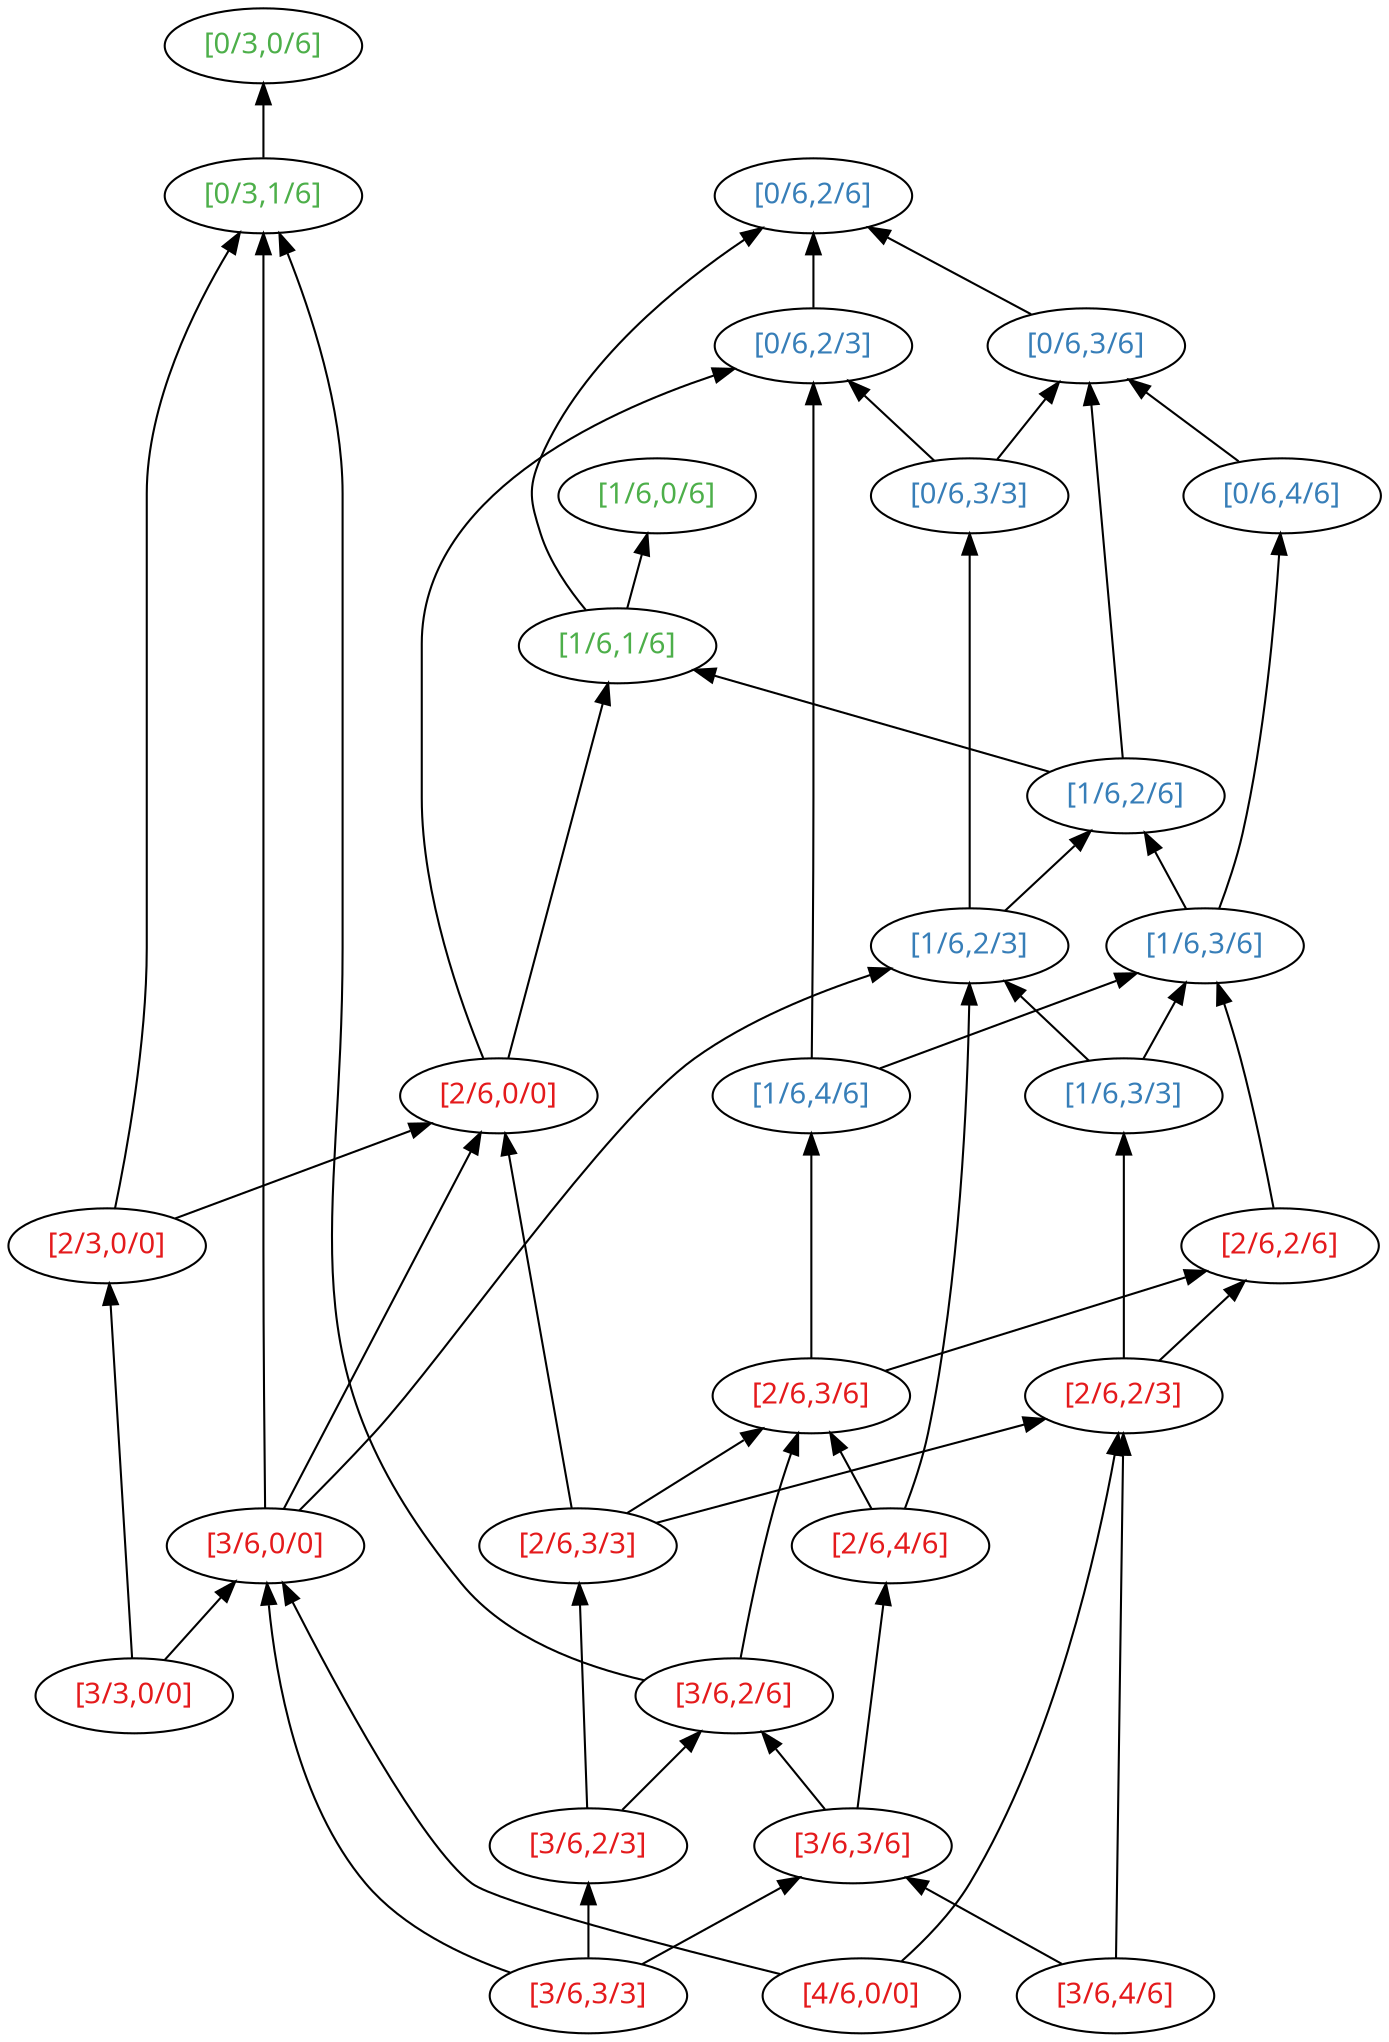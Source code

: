 strict digraph hasseD2 {
  rankdir=BT;
  node [colorscheme=set14, fontname="Helvetica:bold"];
  { rank=same;
    "[0/3,0/6]" [fontcolor=3];
  }
  { rank=same;
    "[0/3,1/6]" [fontcolor=3];
    "[0/6,2/6]" [fontcolor=2];
  }
  { rank=same;
    "[0/6,2/3]" [fontcolor=2];
    "[0/6,3/6]" [fontcolor=2];
  }
  { rank=same;
    "[0/6,3/3]" [fontcolor=2];
    "[0/6,4/6]" [fontcolor=2];
    "[1/6,0/6]" [fontcolor=3];
  }
  { rank=same;
    "[1/6,1/6]" [fontcolor=3];
  }
  { rank=same;
    "[1/6,2/6]" [fontcolor=2];
  }
  { rank=same;
    "[1/6,2/3]" [fontcolor=2];
    "[1/6,3/6]" [fontcolor=2];
  }
  { rank=same;
    "[1/6,3/3]" [fontcolor=2];
    "[1/6,4/6]" [fontcolor=2];
    "[2/6,0/0]" [fontcolor=1];
  }
  { rank=same;
    "[2/3,0/0]" [fontcolor=1];
    "[2/6,2/6]" [fontcolor=1];
  }
  { rank=same;
    "[2/6,2/3]" [fontcolor=1];
    "[2/6,3/6]" [fontcolor=1];
  }
  { rank=same;
    "[2/6,3/3]" [fontcolor=1];
    "[2/6,4/6]" [fontcolor=1];
    "[3/6,0/0]" [fontcolor=1];
  }
  { rank=same;
    "[3/3,0/0]" [fontcolor=1];
    "[3/6,2/6]" [fontcolor=1];
  }
  { rank=same;
    "[3/6,2/3]" [fontcolor=1];
    "[3/6,3/6]" [fontcolor=1];
  }
  { rank=same;
    "[3/6,3/3]" [fontcolor=1];
    "[3/6,4/6]" [fontcolor=1];
    "[4/6,0/0]" [fontcolor=1];
  }
  "[4/6,0/0]" -> "[3/6,0/0]";
  "[4/6,0/0]" -> "[2/6,2/3]";
  "[3/6,4/6]" -> "[3/6,3/6]";
  "[3/6,4/6]" -> "[2/6,2/3]";
  "[3/6,3/3]" -> "[3/6,3/6]";
  "[3/6,3/3]" -> "[3/6,2/3]";
  "[3/6,3/3]" -> "[3/6,0/0]";
  "[3/6,3/6]" -> "[3/6,2/6]";
  "[3/6,3/6]" -> "[2/6,4/6]";
  "[3/6,2/3]" -> "[3/6,2/6]";
  "[3/6,2/3]" -> "[2/6,3/3]";
  "[3/6,2/6]" -> "[2/6,3/6]";
  "[3/6,2/6]" -> "[0/3,1/6]";
  "[3/3,0/0]" -> "[3/6,0/0]";
  "[3/3,0/0]" -> "[2/3,0/0]";
  "[3/6,0/0]" -> "[2/6,0/0]";
  "[3/6,0/0]" -> "[1/6,2/3]";
  "[3/6,0/0]" -> "[0/3,1/6]";
  "[2/6,4/6]" -> "[2/6,3/6]";
  "[2/6,4/6]" -> "[1/6,2/3]";
  "[2/6,3/3]" -> "[2/6,3/6]";
  "[2/6,3/3]" -> "[2/6,2/3]";
  "[2/6,3/3]" -> "[2/6,0/0]";
  "[2/6,3/6]" -> "[2/6,2/6]";
  "[2/6,3/6]" -> "[1/6,4/6]";
  "[2/6,2/3]" -> "[2/6,2/6]";
  "[2/6,2/3]" -> "[1/6,3/3]";
  "[2/6,2/6]" -> "[1/6,3/6]";
  "[2/3,0/0]" -> "[2/6,0/0]";
  "[2/3,0/0]" -> "[0/3,1/6]";
  "[2/6,0/0]" -> "[1/6,1/6]";
  "[2/6,0/0]" -> "[0/6,2/3]";
  "[1/6,4/6]" -> "[1/6,3/6]";
  "[1/6,4/6]" -> "[0/6,2/3]";
  "[1/6,3/3]" -> "[1/6,3/6]";
  "[1/6,3/3]" -> "[1/6,2/3]";
  "[1/6,3/6]" -> "[1/6,2/6]";
  "[1/6,3/6]" -> "[0/6,4/6]";
  "[1/6,2/3]" -> "[1/6,2/6]";
  "[1/6,2/3]" -> "[0/6,3/3]";
  "[1/6,2/6]" -> "[1/6,1/6]";
  "[1/6,2/6]" -> "[0/6,3/6]";
  "[1/6,1/6]" -> "[1/6,0/6]";
  "[1/6,1/6]" -> "[0/6,2/6]";
  "[0/6,4/6]" -> "[0/6,3/6]";
  "[0/6,3/3]" -> "[0/6,3/6]";
  "[0/6,3/3]" -> "[0/6,2/3]";
  "[0/6,3/6]" -> "[0/6,2/6]";
  "[0/6,2/3]" -> "[0/6,2/6]";
  "[0/3,1/6]" -> "[0/3,0/6]";
}
